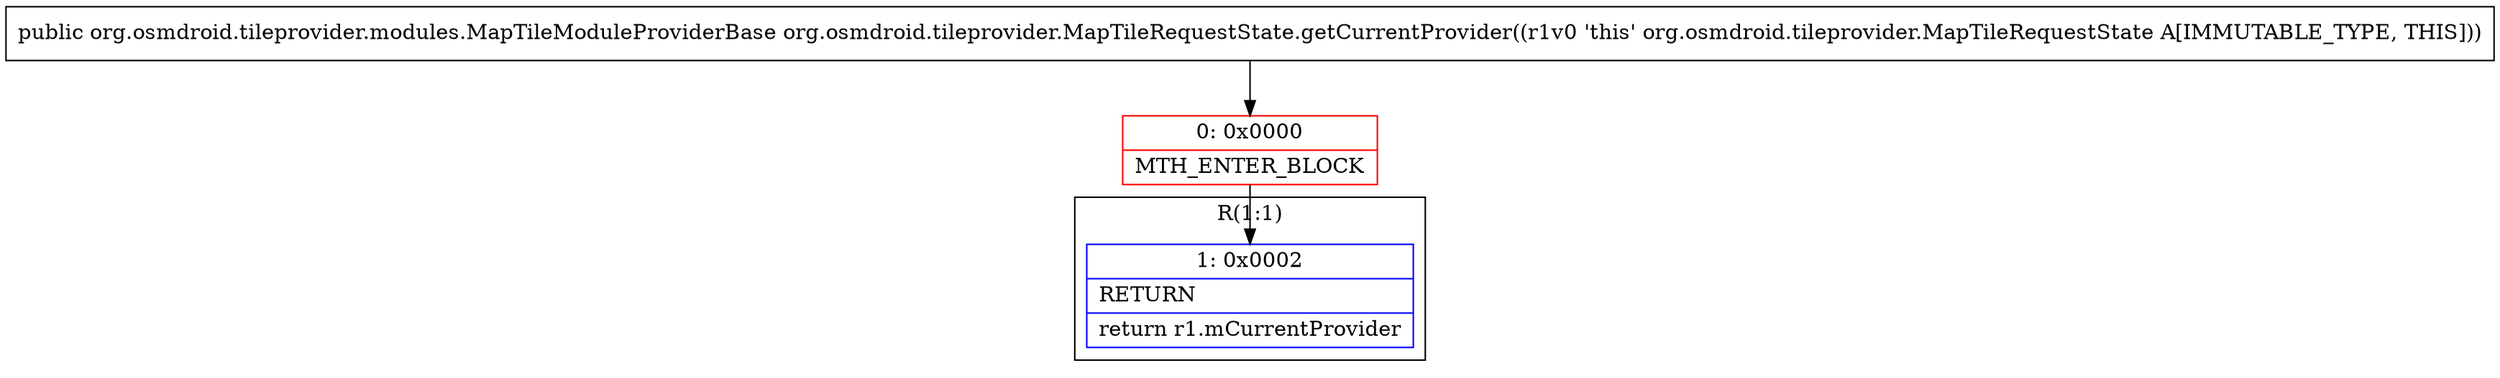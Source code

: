 digraph "CFG fororg.osmdroid.tileprovider.MapTileRequestState.getCurrentProvider()Lorg\/osmdroid\/tileprovider\/modules\/MapTileModuleProviderBase;" {
subgraph cluster_Region_720541744 {
label = "R(1:1)";
node [shape=record,color=blue];
Node_1 [shape=record,label="{1\:\ 0x0002|RETURN\l|return r1.mCurrentProvider\l}"];
}
Node_0 [shape=record,color=red,label="{0\:\ 0x0000|MTH_ENTER_BLOCK\l}"];
MethodNode[shape=record,label="{public org.osmdroid.tileprovider.modules.MapTileModuleProviderBase org.osmdroid.tileprovider.MapTileRequestState.getCurrentProvider((r1v0 'this' org.osmdroid.tileprovider.MapTileRequestState A[IMMUTABLE_TYPE, THIS])) }"];
MethodNode -> Node_0;
Node_0 -> Node_1;
}


